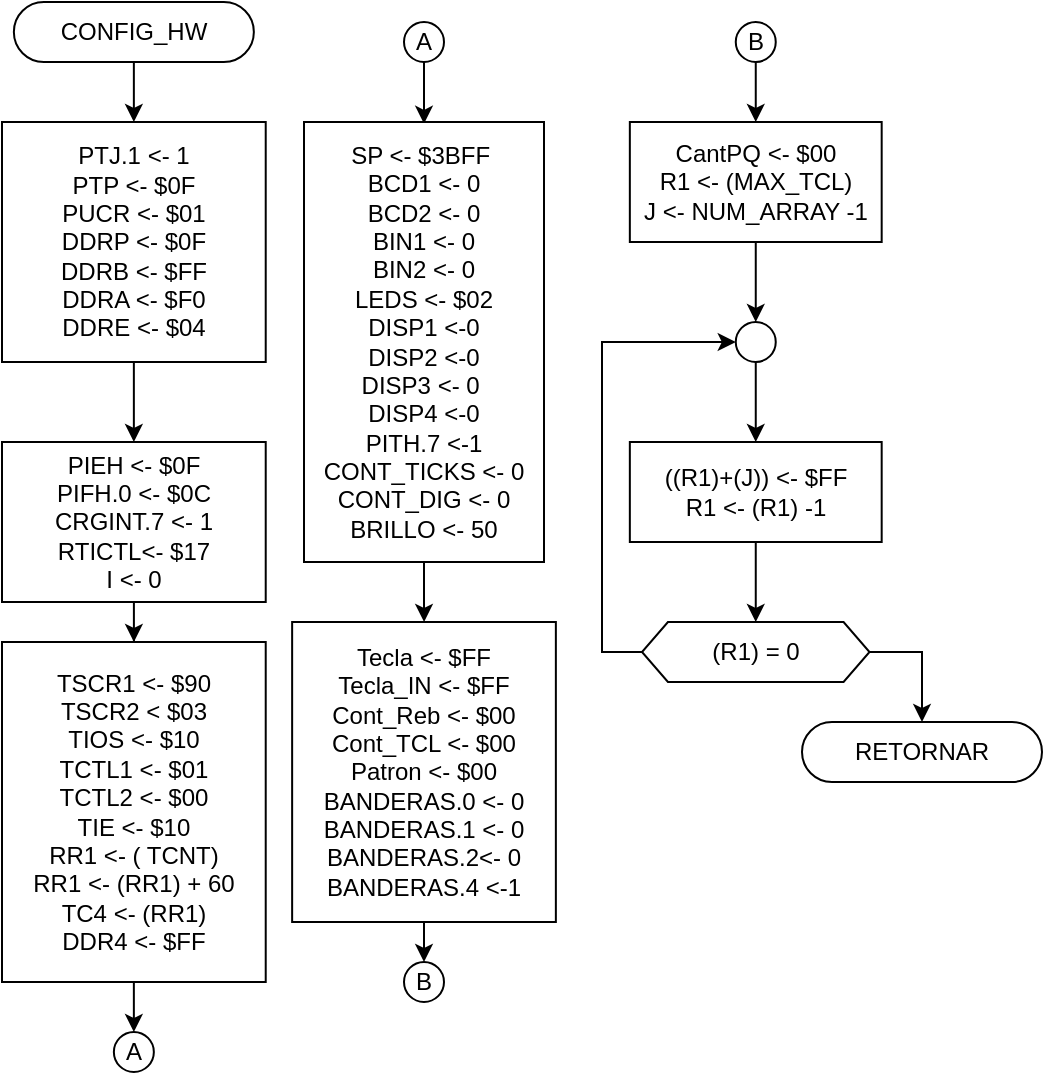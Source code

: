 <mxfile version="13.3.8" type="device"><diagram id="C5RBs43oDa-KdzZeNtuy" name="Page-1"><mxGraphModel dx="585" dy="583" grid="1" gridSize="10" guides="1" tooltips="1" connect="1" arrows="1" fold="1" page="1" pageScale="1" pageWidth="827" pageHeight="1169" math="0" shadow="0"><root><mxCell id="WIyWlLk6GJQsqaUBKTNV-0"/><mxCell id="WIyWlLk6GJQsqaUBKTNV-1" parent="WIyWlLk6GJQsqaUBKTNV-0"/><mxCell id="BiNuqb0XL55MywbdJWPC-0" style="edgeStyle=orthogonalEdgeStyle;rounded=0;orthogonalLoop=1;jettySize=auto;html=1;exitX=0.5;exitY=1;exitDx=0;exitDy=0;entryX=0.5;entryY=0;entryDx=0;entryDy=0;" parent="WIyWlLk6GJQsqaUBKTNV-1" source="BiNuqb0XL55MywbdJWPC-1" target="BiNuqb0XL55MywbdJWPC-3" edge="1"><mxGeometry relative="1" as="geometry"/></mxCell><mxCell id="BiNuqb0XL55MywbdJWPC-1" value="CONFIG_HW" style="rounded=1;whiteSpace=wrap;html=1;fontSize=12;glass=0;strokeWidth=1;shadow=0;arcSize=50;" parent="WIyWlLk6GJQsqaUBKTNV-1" vertex="1"><mxGeometry x="165.93" y="50" width="120" height="30" as="geometry"/></mxCell><mxCell id="BiNuqb0XL55MywbdJWPC-11" style="edgeStyle=orthogonalEdgeStyle;rounded=0;orthogonalLoop=1;jettySize=auto;html=1;exitX=0.5;exitY=1;exitDx=0;exitDy=0;entryX=0.5;entryY=0;entryDx=0;entryDy=0;" parent="WIyWlLk6GJQsqaUBKTNV-1" source="BiNuqb0XL55MywbdJWPC-3" target="BiNuqb0XL55MywbdJWPC-10" edge="1"><mxGeometry relative="1" as="geometry"/></mxCell><mxCell id="BiNuqb0XL55MywbdJWPC-3" value="PTJ.1 &amp;lt;- 1&lt;br&gt;PTP &amp;lt;- $0F&lt;br&gt;PUCR &amp;lt;- $01&lt;br&gt;DDRP &amp;lt;- $0F&lt;br&gt;DDRB &amp;lt;- $FF&lt;br&gt;DDRA &amp;lt;- $F0&lt;br&gt;DDRE &amp;lt;- $04" style="rounded=0;whiteSpace=wrap;html=1;" parent="WIyWlLk6GJQsqaUBKTNV-1" vertex="1"><mxGeometry x="160" y="110" width="131.86" height="120" as="geometry"/></mxCell><mxCell id="gNDMIcxcUJ3Wm4XBd_So-22" style="edgeStyle=orthogonalEdgeStyle;rounded=0;orthogonalLoop=1;jettySize=auto;html=1;exitX=0.5;exitY=1;exitDx=0;exitDy=0;entryX=0.5;entryY=0;entryDx=0;entryDy=0;" parent="WIyWlLk6GJQsqaUBKTNV-1" source="BiNuqb0XL55MywbdJWPC-7" target="gNDMIcxcUJ3Wm4XBd_So-20" edge="1"><mxGeometry relative="1" as="geometry"/></mxCell><mxCell id="BiNuqb0XL55MywbdJWPC-7" value="Tecla &amp;lt;- $FF&lt;br&gt;Tecla_IN &amp;lt;- $FF&lt;br&gt;Cont_Reb &amp;lt;- $00&lt;br&gt;Cont_TCL &amp;lt;- $00&lt;br&gt;Patron &amp;lt;- $00&lt;br&gt;BANDERAS.0 &amp;lt;- 0&lt;br&gt;BANDERAS.1 &amp;lt;- 0&lt;br&gt;BANDERAS.2&amp;lt;- 0&lt;br&gt;BANDERAS.4 &amp;lt;-1" style="rounded=0;whiteSpace=wrap;html=1;" parent="WIyWlLk6GJQsqaUBKTNV-1" vertex="1"><mxGeometry x="305.07" y="360" width="131.86" height="150" as="geometry"/></mxCell><mxCell id="gNDMIcxcUJ3Wm4XBd_So-26" value="" style="edgeStyle=orthogonalEdgeStyle;rounded=0;orthogonalLoop=1;jettySize=auto;html=1;" parent="WIyWlLk6GJQsqaUBKTNV-1" source="BiNuqb0XL55MywbdJWPC-10" target="gNDMIcxcUJ3Wm4XBd_So-25" edge="1"><mxGeometry relative="1" as="geometry"/></mxCell><mxCell id="BiNuqb0XL55MywbdJWPC-10" value="PIEH &amp;lt;- $0F&lt;br&gt;PIFH.0 &amp;lt;- $0C&lt;span&gt;&lt;br&gt;CRGINT.7 &amp;lt;- 1&lt;br&gt;&lt;/span&gt;RTICTL&amp;lt;- $17&lt;br&gt;&lt;span&gt;I &amp;lt;- 0&lt;br&gt;&lt;/span&gt;" style="rounded=0;whiteSpace=wrap;html=1;" parent="WIyWlLk6GJQsqaUBKTNV-1" vertex="1"><mxGeometry x="160" y="270" width="131.86" height="80" as="geometry"/></mxCell><mxCell id="AeGXm0mlhFADrNaoVzZk-2" style="edgeStyle=orthogonalEdgeStyle;rounded=0;orthogonalLoop=1;jettySize=auto;html=1;exitX=0.5;exitY=1;exitDx=0;exitDy=0;entryX=0.5;entryY=0;entryDx=0;entryDy=0;" edge="1" parent="WIyWlLk6GJQsqaUBKTNV-1" source="gNDMIcxcUJ3Wm4XBd_So-25" target="gNDMIcxcUJ3Wm4XBd_So-24"><mxGeometry relative="1" as="geometry"/></mxCell><mxCell id="gNDMIcxcUJ3Wm4XBd_So-25" value="&lt;span&gt;TSCR1 &amp;lt;- $90&lt;br&gt;TSCR2 &amp;lt; $03&lt;br&gt;TIOS &amp;lt;- $10&lt;br&gt;TCTL1 &amp;lt;- $01&lt;br&gt;&lt;/span&gt;TCTL2 &amp;lt;- $00&lt;br&gt;&lt;span&gt;TIE &amp;lt;- $10&lt;br&gt;RR1 &amp;lt;- ( TCNT)&lt;br&gt;RR1 &amp;lt;- (RR1) + 60&lt;br&gt;TC4 &amp;lt;- (RR1)&lt;br&gt;DDR4 &amp;lt;- $FF&lt;br&gt;&lt;/span&gt;" style="rounded=0;whiteSpace=wrap;html=1;" parent="WIyWlLk6GJQsqaUBKTNV-1" vertex="1"><mxGeometry x="160" y="370" width="131.86" height="170" as="geometry"/></mxCell><mxCell id="gNDMIcxcUJ3Wm4XBd_So-4" style="edgeStyle=orthogonalEdgeStyle;rounded=0;orthogonalLoop=1;jettySize=auto;html=1;exitX=0.5;exitY=1;exitDx=0;exitDy=0;entryX=0.5;entryY=0.004;entryDx=0;entryDy=0;entryPerimeter=0;" parent="WIyWlLk6GJQsqaUBKTNV-1" source="JgVnHlpCNay2Xa7bmQYu-5" target="gNDMIcxcUJ3Wm4XBd_So-0" edge="1"><mxGeometry relative="1" as="geometry"/></mxCell><mxCell id="JgVnHlpCNay2Xa7bmQYu-5" value="A&lt;span style=&quot;color: rgba(0 , 0 , 0 , 0) ; font-family: monospace ; font-size: 0px&quot;&gt;%3CmxGraphModel%3E%3Croot%3E%3CmxCell%20id%3D%220%22%2F%3E%3CmxCell%20id%3D%221%22%20parent%3D%220%22%2F%3E%3CmxCell%20id%3D%222%22%20value%3D%22E%22%20style%3D%22ellipse%3BwhiteSpace%3Dwrap%3Bhtml%3D1%3Baspect%3Dfixed%3B%22%20vertex%3D%221%22%20parent%3D%221%22%3E%3CmxGeometry%20x%3D%22434.18%22%20y%3D%22460%22%20width%3D%2220%22%20height%3D%2220%22%20as%3D%22geometry%22%2F%3E%3C%2FmxCell%3E%3C%2Froot%3E%3C%2FmxGraphModel%3E&lt;/span&gt;" style="ellipse;whiteSpace=wrap;html=1;aspect=fixed;" parent="WIyWlLk6GJQsqaUBKTNV-1" vertex="1"><mxGeometry x="361.0" y="60" width="20" height="20" as="geometry"/></mxCell><mxCell id="gNDMIcxcUJ3Wm4XBd_So-5" style="edgeStyle=orthogonalEdgeStyle;rounded=0;orthogonalLoop=1;jettySize=auto;html=1;exitX=0.5;exitY=1;exitDx=0;exitDy=0;" parent="WIyWlLk6GJQsqaUBKTNV-1" source="gNDMIcxcUJ3Wm4XBd_So-0" target="BiNuqb0XL55MywbdJWPC-7" edge="1"><mxGeometry relative="1" as="geometry"/></mxCell><mxCell id="gNDMIcxcUJ3Wm4XBd_So-0" value="SP &amp;lt;-&amp;nbsp;$3BFF&amp;nbsp;&lt;br&gt;BCD1 &amp;lt;- 0&lt;br&gt;BCD2 &amp;lt;- 0&lt;br&gt;BIN1 &amp;lt;- 0&lt;br&gt;BIN2 &amp;lt;- 0&lt;br&gt;LEDS &amp;lt;- $02&lt;br&gt;DISP1 &amp;lt;-0&lt;br&gt;DISP2 &amp;lt;-0&lt;br&gt;DISP3 &amp;lt;- 0&amp;nbsp;&lt;br&gt;DISP4 &amp;lt;-0&lt;br&gt;PITH.7 &amp;lt;-1&lt;br&gt;CONT_TICKS &amp;lt;- 0&lt;br&gt;CONT_DIG &amp;lt;- 0&lt;br&gt;BRILLO &amp;lt;- 50" style="rounded=0;whiteSpace=wrap;html=1;" parent="WIyWlLk6GJQsqaUBKTNV-1" vertex="1"><mxGeometry x="311" y="110" width="120" height="220" as="geometry"/></mxCell><mxCell id="gNDMIcxcUJ3Wm4XBd_So-7" value="RETORNAR" style="rounded=1;whiteSpace=wrap;html=1;fontSize=12;glass=0;strokeWidth=1;shadow=0;arcSize=50;" parent="WIyWlLk6GJQsqaUBKTNV-1" vertex="1"><mxGeometry x="560" y="410" width="120" height="30" as="geometry"/></mxCell><mxCell id="gNDMIcxcUJ3Wm4XBd_So-12" style="edgeStyle=orthogonalEdgeStyle;rounded=0;orthogonalLoop=1;jettySize=auto;html=1;exitX=0.5;exitY=1;exitDx=0;exitDy=0;entryX=0.5;entryY=0;entryDx=0;entryDy=0;" parent="WIyWlLk6GJQsqaUBKTNV-1" source="gNDMIcxcUJ3Wm4XBd_So-8" target="gNDMIcxcUJ3Wm4XBd_So-10" edge="1"><mxGeometry relative="1" as="geometry"/></mxCell><mxCell id="gNDMIcxcUJ3Wm4XBd_So-8" value="" style="ellipse;whiteSpace=wrap;html=1;aspect=fixed;" parent="WIyWlLk6GJQsqaUBKTNV-1" vertex="1"><mxGeometry x="526.88" y="210" width="20" height="20" as="geometry"/></mxCell><mxCell id="gNDMIcxcUJ3Wm4XBd_So-11" style="edgeStyle=orthogonalEdgeStyle;rounded=0;orthogonalLoop=1;jettySize=auto;html=1;exitX=0.5;exitY=1;exitDx=0;exitDy=0;entryX=0.5;entryY=0;entryDx=0;entryDy=0;" parent="WIyWlLk6GJQsqaUBKTNV-1" source="gNDMIcxcUJ3Wm4XBd_So-9" target="gNDMIcxcUJ3Wm4XBd_So-8" edge="1"><mxGeometry relative="1" as="geometry"/></mxCell><mxCell id="gNDMIcxcUJ3Wm4XBd_So-9" value="&lt;span&gt;CantPQ &amp;lt;- $00&lt;br&gt;R1 &amp;lt;- (MAX_TCL)&lt;br&gt;J &amp;lt;- NUM_ARRAY -1&lt;br&gt;&lt;/span&gt;" style="rounded=0;whiteSpace=wrap;html=1;" parent="WIyWlLk6GJQsqaUBKTNV-1" vertex="1"><mxGeometry x="473.92" y="110" width="125.92" height="60" as="geometry"/></mxCell><mxCell id="gNDMIcxcUJ3Wm4XBd_So-16" style="edgeStyle=orthogonalEdgeStyle;rounded=0;orthogonalLoop=1;jettySize=auto;html=1;exitX=0.5;exitY=1;exitDx=0;exitDy=0;" parent="WIyWlLk6GJQsqaUBKTNV-1" source="gNDMIcxcUJ3Wm4XBd_So-10" target="gNDMIcxcUJ3Wm4XBd_So-13" edge="1"><mxGeometry relative="1" as="geometry"/></mxCell><mxCell id="gNDMIcxcUJ3Wm4XBd_So-10" value="&lt;span&gt;((R1)+(J)) &amp;lt;- $FF&lt;br&gt;R1 &amp;lt;- (R1) -1&lt;br&gt;&lt;/span&gt;" style="rounded=0;whiteSpace=wrap;html=1;" parent="WIyWlLk6GJQsqaUBKTNV-1" vertex="1"><mxGeometry x="473.92" y="270" width="125.92" height="50" as="geometry"/></mxCell><mxCell id="gNDMIcxcUJ3Wm4XBd_So-15" style="edgeStyle=orthogonalEdgeStyle;rounded=0;orthogonalLoop=1;jettySize=auto;html=1;exitX=0;exitY=0.5;exitDx=0;exitDy=0;entryX=0;entryY=0.5;entryDx=0;entryDy=0;" parent="WIyWlLk6GJQsqaUBKTNV-1" source="gNDMIcxcUJ3Wm4XBd_So-13" target="gNDMIcxcUJ3Wm4XBd_So-8" edge="1"><mxGeometry relative="1" as="geometry"/></mxCell><mxCell id="gNDMIcxcUJ3Wm4XBd_So-23" style="edgeStyle=orthogonalEdgeStyle;rounded=0;orthogonalLoop=1;jettySize=auto;html=1;exitX=1;exitY=0.5;exitDx=0;exitDy=0;entryX=0.5;entryY=0;entryDx=0;entryDy=0;" parent="WIyWlLk6GJQsqaUBKTNV-1" source="gNDMIcxcUJ3Wm4XBd_So-13" target="gNDMIcxcUJ3Wm4XBd_So-7" edge="1"><mxGeometry relative="1" as="geometry"/></mxCell><mxCell id="gNDMIcxcUJ3Wm4XBd_So-13" value="(R1) = 0" style="shape=hexagon;perimeter=hexagonPerimeter2;whiteSpace=wrap;html=1;size=0.114;" parent="WIyWlLk6GJQsqaUBKTNV-1" vertex="1"><mxGeometry x="480" y="360" width="113.76" height="30" as="geometry"/></mxCell><mxCell id="gNDMIcxcUJ3Wm4XBd_So-19" style="edgeStyle=orthogonalEdgeStyle;rounded=0;orthogonalLoop=1;jettySize=auto;html=1;exitX=0.5;exitY=1;exitDx=0;exitDy=0;entryX=0.5;entryY=0;entryDx=0;entryDy=0;" parent="WIyWlLk6GJQsqaUBKTNV-1" source="gNDMIcxcUJ3Wm4XBd_So-18" target="gNDMIcxcUJ3Wm4XBd_So-9" edge="1"><mxGeometry relative="1" as="geometry"/></mxCell><mxCell id="gNDMIcxcUJ3Wm4XBd_So-18" value="B" style="ellipse;whiteSpace=wrap;html=1;aspect=fixed;" parent="WIyWlLk6GJQsqaUBKTNV-1" vertex="1"><mxGeometry x="526.88" y="60" width="20" height="20" as="geometry"/></mxCell><mxCell id="gNDMIcxcUJ3Wm4XBd_So-20" value="B" style="ellipse;whiteSpace=wrap;html=1;aspect=fixed;" parent="WIyWlLk6GJQsqaUBKTNV-1" vertex="1"><mxGeometry x="361" y="530" width="20" height="20" as="geometry"/></mxCell><mxCell id="gNDMIcxcUJ3Wm4XBd_So-24" value="A&lt;span style=&quot;color: rgba(0 , 0 , 0 , 0) ; font-family: monospace ; font-size: 0px&quot;&gt;%3CmxGraphModel%3E%3Croot%3E%3CmxCell%20id%3D%220%22%2F%3E%3CmxCell%20id%3D%221%22%20parent%3D%220%22%2F%3E%3CmxCell%20id%3D%222%22%20value%3D%22E%22%20style%3D%22ellipse%3BwhiteSpace%3Dwrap%3Bhtml%3D1%3Baspect%3Dfixed%3B%22%20vertex%3D%221%22%20parent%3D%221%22%3E%3CmxGeometry%20x%3D%22434.18%22%20y%3D%22460%22%20width%3D%2220%22%20height%3D%2220%22%20as%3D%22geometry%22%2F%3E%3C%2FmxCell%3E%3C%2Froot%3E%3C%2FmxGraphModel%3E&lt;/span&gt;" style="ellipse;whiteSpace=wrap;html=1;aspect=fixed;" parent="WIyWlLk6GJQsqaUBKTNV-1" vertex="1"><mxGeometry x="215.93" y="565" width="20" height="20" as="geometry"/></mxCell></root></mxGraphModel></diagram></mxfile>